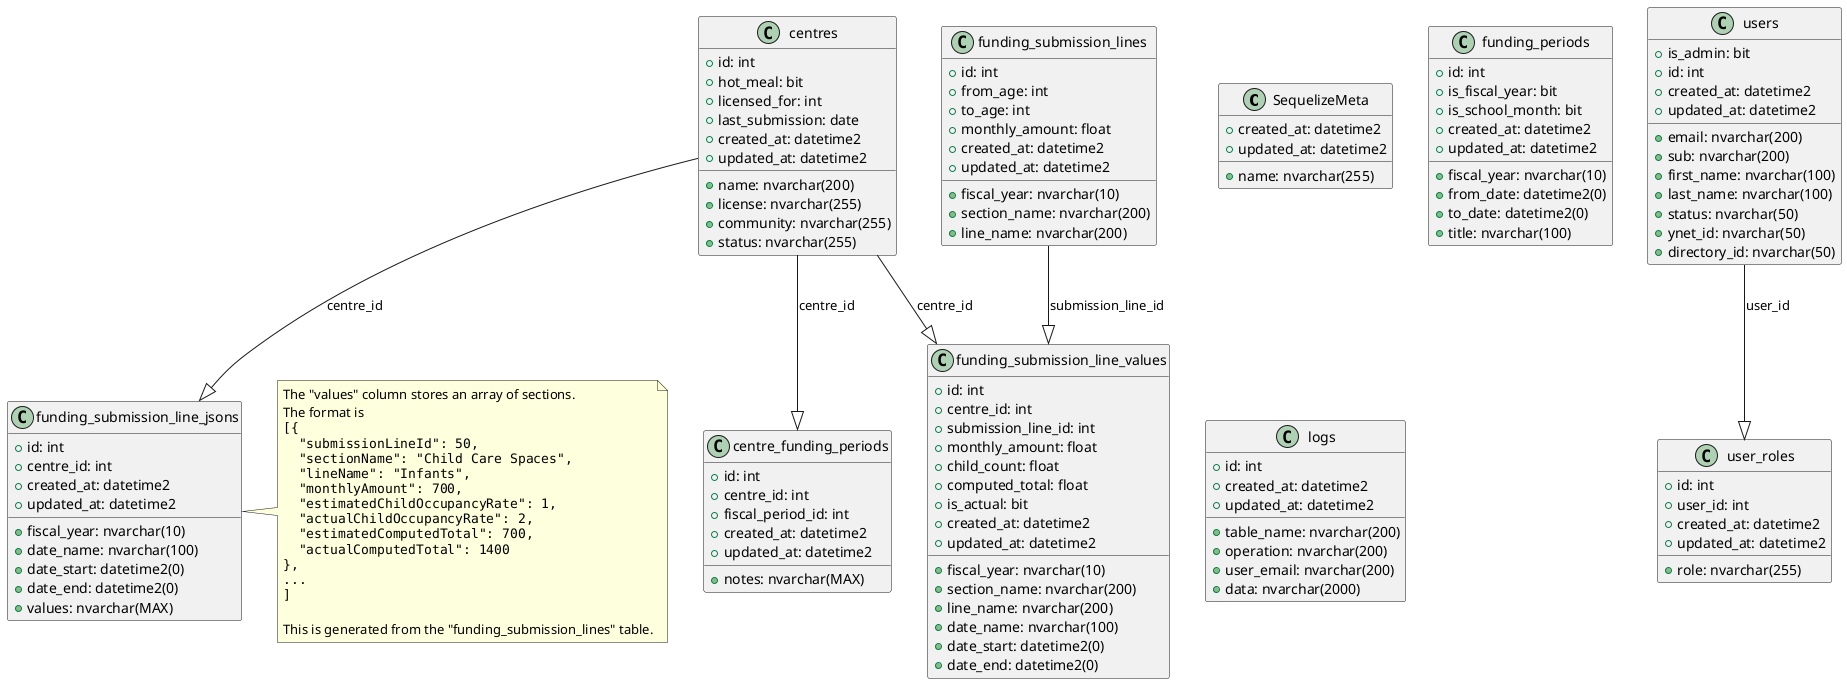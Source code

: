 @startuml

class "SequelizeMeta" {
  +name: nvarchar(255)
  +created_at: datetime2
  +updated_at: datetime2
}

class "centres" {
  +id: int
  +name: nvarchar(200)
  +license: nvarchar(255)
  +community: nvarchar(255)
  +status: nvarchar(255)
  +hot_meal: bit
  +licensed_for: int
  +last_submission: date
  +created_at: datetime2
  +updated_at: datetime2
}

class "funding_periods" {
  +id: int
  +fiscal_year: nvarchar(10)
  +from_date: datetime2(0)
  +to_date: datetime2(0)
  +title: nvarchar(100)
  +is_fiscal_year: bit
  +is_school_month: bit
  +created_at: datetime2
  +updated_at: datetime2
}

class "funding_submission_lines" {
  +id: int
  +fiscal_year: nvarchar(10)
  +section_name: nvarchar(200)
  +line_name: nvarchar(200)
  +from_age: int
  +to_age: int
  +monthly_amount: float
  +created_at: datetime2
  +updated_at: datetime2
}

class "logs" {
  +id: int
  +table_name: nvarchar(200)
  +operation: nvarchar(200)
  +user_email: nvarchar(200)
  +data: nvarchar(2000)
  +created_at: datetime2
  +updated_at: datetime2
}

class "users" {
  +email: nvarchar(200)
  +sub: nvarchar(200)
  +first_name: nvarchar(100)
  +last_name: nvarchar(100)
  +status: nvarchar(50)
  +is_admin: bit
  +ynet_id: nvarchar(50)
  +directory_id: nvarchar(50)
  +id: int
  +created_at: datetime2
  +updated_at: datetime2
}

class "centre_funding_periods" {
  +id: int
  +centre_id: int
  +fiscal_period_id: int
  +notes: nvarchar(MAX)
  +created_at: datetime2
  +updated_at: datetime2
}

class "funding_submission_line_jsons" {
  +id: int
  +centre_id: int
  +fiscal_year: nvarchar(10)
  +date_name: nvarchar(100)
  +date_start: datetime2(0)
  +date_end: datetime2(0)
  +values: nvarchar(MAX)
  +created_at: datetime2
  +updated_at: datetime2
}

note right of "funding_submission_line_jsons"
  The "values" column stores an array of sections.
  The format is
  <code>
  [{
    "submissionLineId": 50,
    "sectionName": "Child Care Spaces",
    "lineName": "Infants",
    "monthlyAmount": 700,
    "estimatedChildOccupancyRate": 1,
    "actualChildOccupancyRate": 2,
    "estimatedComputedTotal": 700,
    "actualComputedTotal": 1400
  },
  ...
  ]
  </code>

  This is generated from the "funding_submission_lines" table.
end note

class "funding_submission_line_values" {
  +id: int
  +centre_id: int
  +submission_line_id: int
  +fiscal_year: nvarchar(10)
  +section_name: nvarchar(200)
  +line_name: nvarchar(200)
  +monthly_amount: float
  +date_name: nvarchar(100)
  +date_start: datetime2(0)
  +date_end: datetime2(0)
  +child_count: float
  +computed_total: float
  +is_actual: bit
  +created_at: datetime2
  +updated_at: datetime2
}

class "user_roles" {
  +role: nvarchar(255)
  +id: int
  +user_id: int
  +created_at: datetime2
  +updated_at: datetime2
}

"centres" --|> "centre_funding_periods" : centre_id
"centres" --|> "funding_submission_line_jsons" : centre_id
"centres" --|> "funding_submission_line_values" : centre_id
"funding_submission_lines" --|> "funding_submission_line_values" : submission_line_id
"users" --|> "user_roles" : user_id

@enduml
